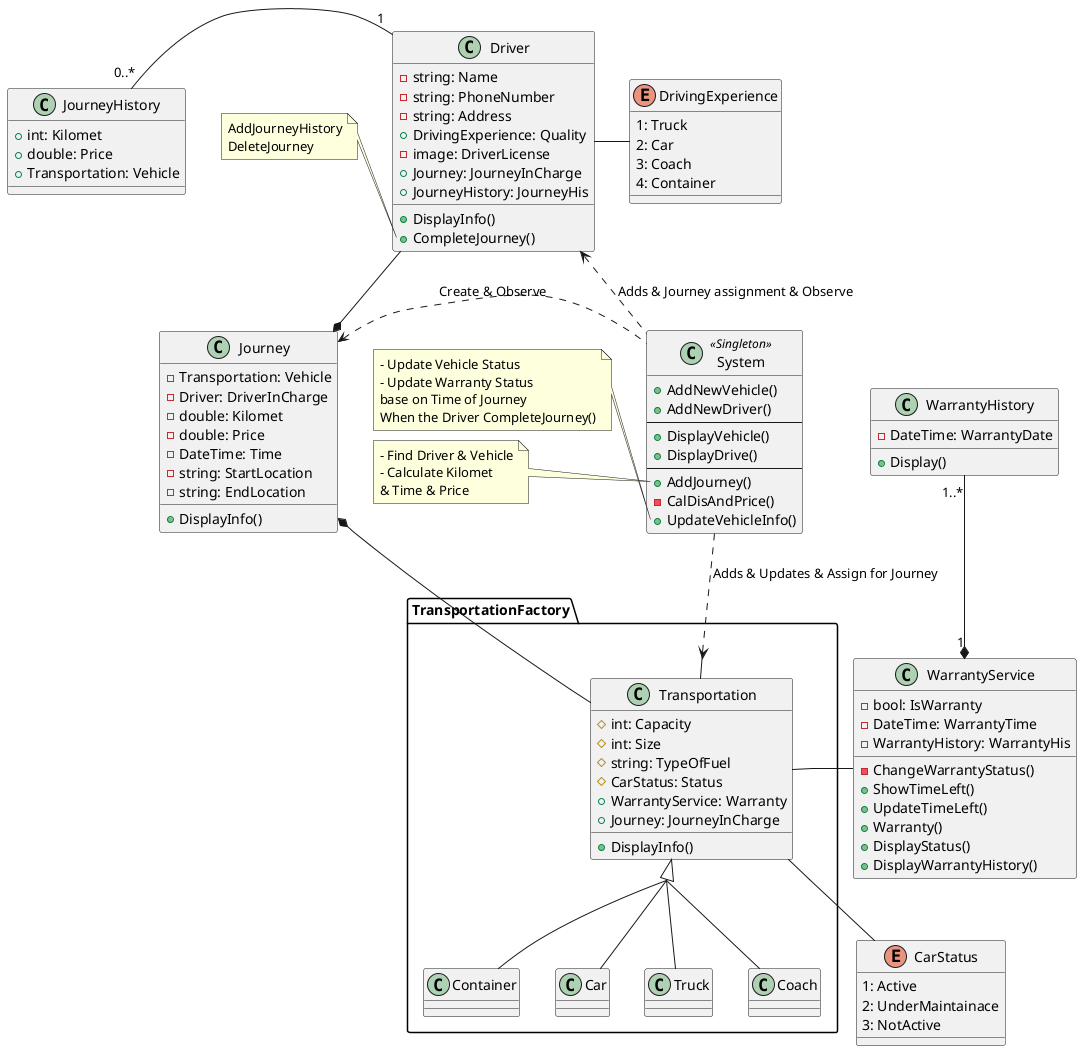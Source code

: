 @startuml quan_ly_xe
skinparam groupInheritance 3

package TransportationFactory <<Folder>>{

    class Transportation{
        # int: Capacity
        # int: Size
        # string: TypeOfFuel
        # CarStatus: Status
        + WarrantyService: Warranty
        + Journey: JourneyInCharge
        + DisplayInfo()
    }

    class Container{  
    }

    class Car{
    }

    class Truck{
    }

    class Coach {
}
}

class WarrantyService{
    - bool: IsWarranty
    - DateTime: WarrantyTime
    - WarrantyHistory: WarrantyHis

    - ChangeWarrantyStatus()
    + ShowTimeLeft()
    + UpdateTimeLeft()
    + Warranty()
    + DisplayStatus()
    + DisplayWarrantyHistory()
}

class WarrantyHistory{
    - DateTime: WarrantyDate
    + Display()
}

enum CarStatus{
    1: Active
    2: UnderMaintainace
    3: NotActive
}
class Driver{
    - string: Name
    - string: PhoneNumber
    - string: Address
    + DrivingExperience: Quality
    - image: DriverLicense
    + Journey: JourneyInCharge
    + JourneyHistory: JourneyHis
    + DisplayInfo()
    + CompleteJourney() 
}
note left of Driver::CompleteJourney()
    AddJourneyHistory
    DeleteJourney
end note

class Journey{
    - Transportation: Vehicle
    - Driver: DriverInCharge
    - double: Kilomet
    - double: Price
    - DateTime: Time
    - string: StartLocation
    - string: EndLocation
    + DisplayInfo()
}

class JourneyHistory{
    + int: Kilomet
    + double: Price
    + Transportation: Vehicle
}

class System <<Singleton>>{
    + AddNewVehicle()
    + AddNewDriver()
    --
    + DisplayVehicle()
    + DisplayDrive()
    --
    + AddJourney()
    - CalDisAndPrice()
    + UpdateVehicleInfo()
}

note left of System::UpdateVehicleInfo
    - Update Vehicle Status 
    - Update Warranty Status 
    base on Time of Journey
    When the Driver CompleteJourney()
end note

note left of System::AddJourney
    - Find Driver & Vehicle
    - Calculate Kilomet 
    & Time & Price
end note

enum DrivingExperience{
    1: Truck
    2: Car
    3: Coach
    4: Container
}

Transportation <|-- Truck
Transportation <|-- Car
Transportation <|-- Coach
Transportation <|-- Container
Transportation -right- WarrantyService
Driver -right- DrivingExperience
Driver -down-*Journey
CarStatus -up- Transportation
WarrantyService "1" *-up- "1..*" WarrantyHistory
System -down[dashed]-> Transportation: Adds & Updates & Assign for Journey
System -left[dashed]-> Driver: Adds & Journey assignment & Observe
Journey <-right[dashed]- System: Create & Observe
Transportation -left-*Journey
Driver "1"-left-"0..*" JourneyHistory
@enduml